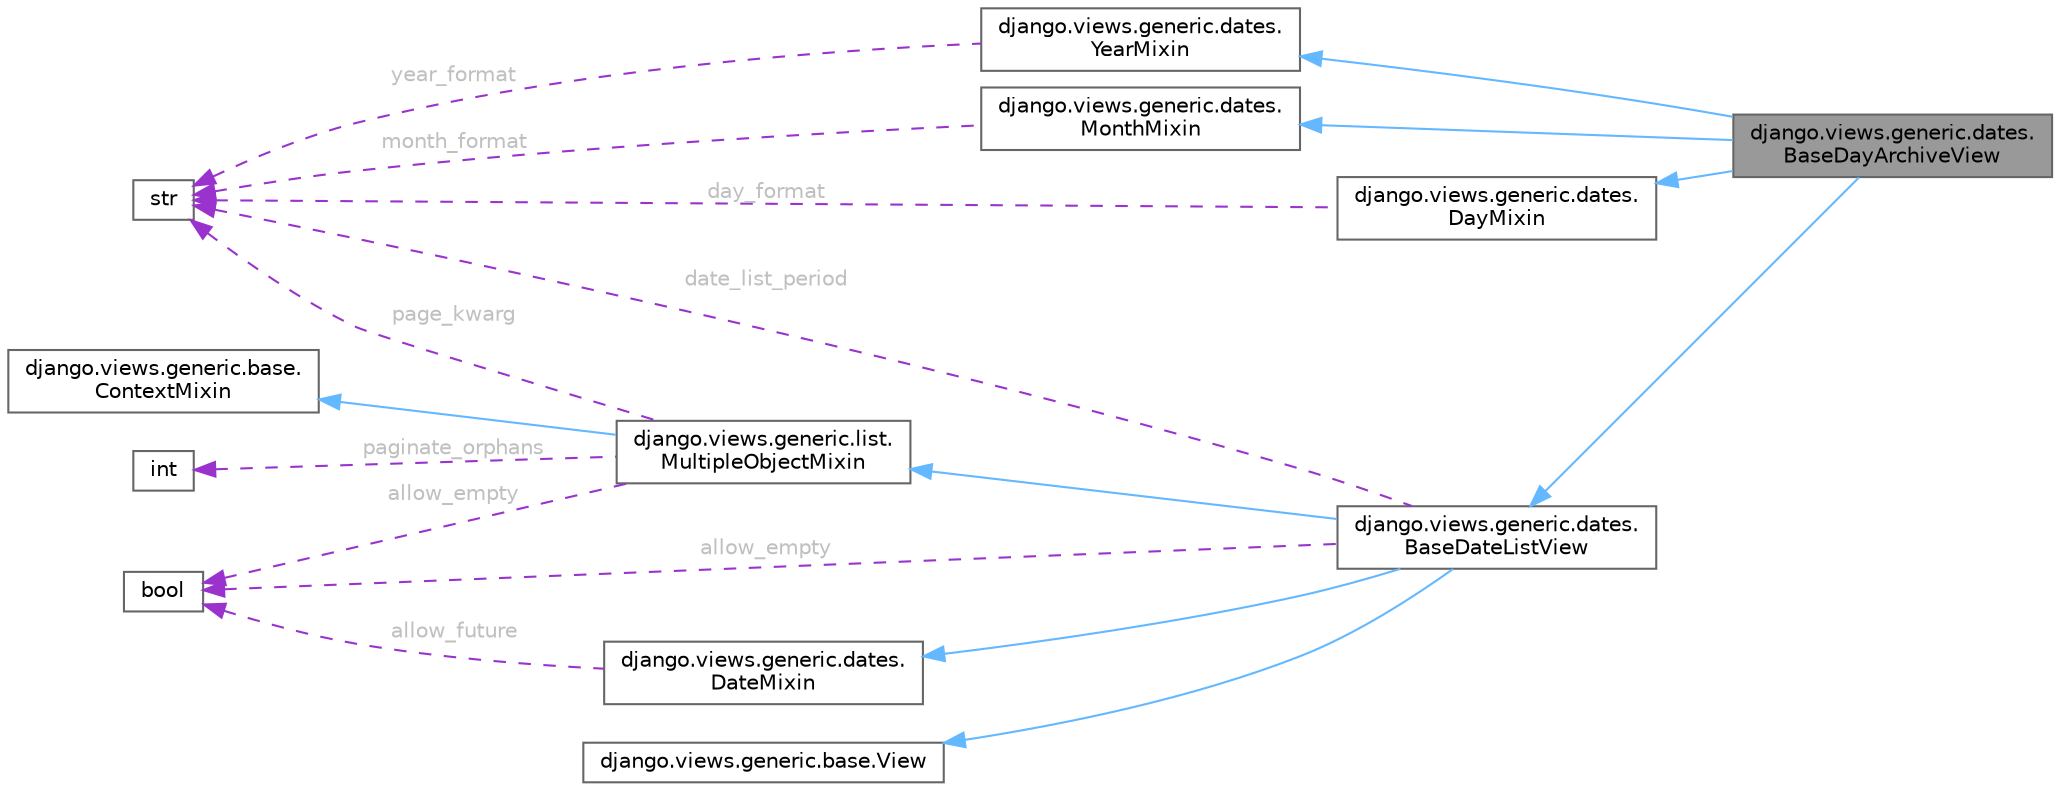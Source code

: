 digraph "django.views.generic.dates.BaseDayArchiveView"
{
 // LATEX_PDF_SIZE
  bgcolor="transparent";
  edge [fontname=Helvetica,fontsize=10,labelfontname=Helvetica,labelfontsize=10];
  node [fontname=Helvetica,fontsize=10,shape=box,height=0.2,width=0.4];
  rankdir="LR";
  Node1 [id="Node000001",label="django.views.generic.dates.\lBaseDayArchiveView",height=0.2,width=0.4,color="gray40", fillcolor="grey60", style="filled", fontcolor="black",tooltip=" "];
  Node2 -> Node1 [id="edge18_Node000001_Node000002",dir="back",color="steelblue1",style="solid",tooltip=" "];
  Node2 [id="Node000002",label="django.views.generic.dates.\lYearMixin",height=0.2,width=0.4,color="gray40", fillcolor="white", style="filled",URL="$classdjango_1_1views_1_1generic_1_1dates_1_1YearMixin.html",tooltip=" "];
  Node3 -> Node2 [id="edge19_Node000002_Node000003",dir="back",color="darkorchid3",style="dashed",tooltip=" ",label=" year_format",fontcolor="grey" ];
  Node3 [id="Node000003",label="str",height=0.2,width=0.4,color="gray40", fillcolor="white", style="filled",tooltip=" "];
  Node4 -> Node1 [id="edge20_Node000001_Node000004",dir="back",color="steelblue1",style="solid",tooltip=" "];
  Node4 [id="Node000004",label="django.views.generic.dates.\lMonthMixin",height=0.2,width=0.4,color="gray40", fillcolor="white", style="filled",URL="$classdjango_1_1views_1_1generic_1_1dates_1_1MonthMixin.html",tooltip=" "];
  Node3 -> Node4 [id="edge21_Node000004_Node000003",dir="back",color="darkorchid3",style="dashed",tooltip=" ",label=" month_format",fontcolor="grey" ];
  Node5 -> Node1 [id="edge22_Node000001_Node000005",dir="back",color="steelblue1",style="solid",tooltip=" "];
  Node5 [id="Node000005",label="django.views.generic.dates.\lDayMixin",height=0.2,width=0.4,color="gray40", fillcolor="white", style="filled",URL="$classdjango_1_1views_1_1generic_1_1dates_1_1DayMixin.html",tooltip=" "];
  Node3 -> Node5 [id="edge23_Node000005_Node000003",dir="back",color="darkorchid3",style="dashed",tooltip=" ",label=" day_format",fontcolor="grey" ];
  Node6 -> Node1 [id="edge24_Node000001_Node000006",dir="back",color="steelblue1",style="solid",tooltip=" "];
  Node6 [id="Node000006",label="django.views.generic.dates.\lBaseDateListView",height=0.2,width=0.4,color="gray40", fillcolor="white", style="filled",URL="$classdjango_1_1views_1_1generic_1_1dates_1_1BaseDateListView.html",tooltip=" "];
  Node7 -> Node6 [id="edge25_Node000006_Node000007",dir="back",color="steelblue1",style="solid",tooltip=" "];
  Node7 [id="Node000007",label="django.views.generic.list.\lMultipleObjectMixin",height=0.2,width=0.4,color="gray40", fillcolor="white", style="filled",URL="$classdjango_1_1views_1_1generic_1_1list_1_1MultipleObjectMixin.html",tooltip=" "];
  Node8 -> Node7 [id="edge26_Node000007_Node000008",dir="back",color="steelblue1",style="solid",tooltip=" "];
  Node8 [id="Node000008",label="django.views.generic.base.\lContextMixin",height=0.2,width=0.4,color="gray40", fillcolor="white", style="filled",URL="$classdjango_1_1views_1_1generic_1_1base_1_1ContextMixin.html",tooltip=" "];
  Node9 -> Node7 [id="edge27_Node000007_Node000009",dir="back",color="darkorchid3",style="dashed",tooltip=" ",label=" allow_empty",fontcolor="grey" ];
  Node9 [id="Node000009",label="bool",height=0.2,width=0.4,color="gray40", fillcolor="white", style="filled",tooltip=" "];
  Node10 -> Node7 [id="edge28_Node000007_Node000010",dir="back",color="darkorchid3",style="dashed",tooltip=" ",label=" paginate_orphans",fontcolor="grey" ];
  Node10 [id="Node000010",label="int",height=0.2,width=0.4,color="gray40", fillcolor="white", style="filled",tooltip=" "];
  Node3 -> Node7 [id="edge29_Node000007_Node000003",dir="back",color="darkorchid3",style="dashed",tooltip=" ",label=" page_kwarg",fontcolor="grey" ];
  Node11 -> Node6 [id="edge30_Node000006_Node000011",dir="back",color="steelblue1",style="solid",tooltip=" "];
  Node11 [id="Node000011",label="django.views.generic.dates.\lDateMixin",height=0.2,width=0.4,color="gray40", fillcolor="white", style="filled",URL="$classdjango_1_1views_1_1generic_1_1dates_1_1DateMixin.html",tooltip=" "];
  Node9 -> Node11 [id="edge31_Node000011_Node000009",dir="back",color="darkorchid3",style="dashed",tooltip=" ",label=" allow_future",fontcolor="grey" ];
  Node12 -> Node6 [id="edge32_Node000006_Node000012",dir="back",color="steelblue1",style="solid",tooltip=" "];
  Node12 [id="Node000012",label="django.views.generic.base.View",height=0.2,width=0.4,color="gray40", fillcolor="white", style="filled",URL="$classdjango_1_1views_1_1generic_1_1base_1_1View.html",tooltip=" "];
  Node9 -> Node6 [id="edge33_Node000006_Node000009",dir="back",color="darkorchid3",style="dashed",tooltip=" ",label=" allow_empty",fontcolor="grey" ];
  Node3 -> Node6 [id="edge34_Node000006_Node000003",dir="back",color="darkorchid3",style="dashed",tooltip=" ",label=" date_list_period",fontcolor="grey" ];
}
